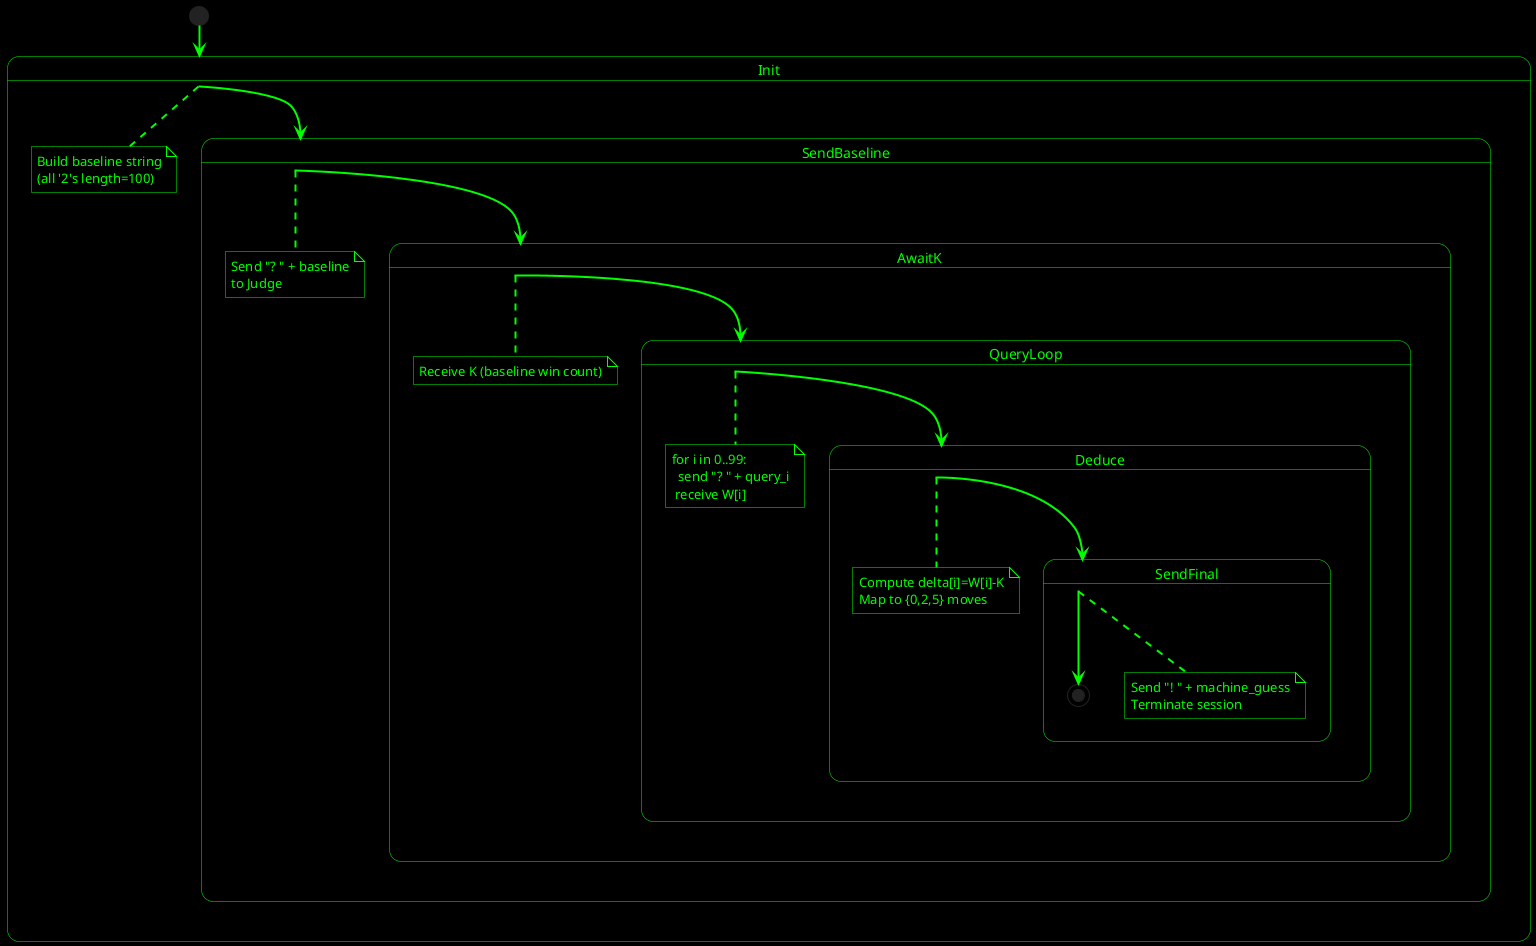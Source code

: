 @startuml TD
skinparam BackgroundColor black
skinparam DefaultFontColor #00FF00
skinparam DefaultFontName 'Liga SFMono Nerd Font'
skinparam StateBorderColor #00FF00
skinparam StateBackgroundColor black
skinparam StateFontColor #00FF00
skinparam ArrowColor #00FF00
skinparam ArrowThickness 2
skinparam NoteBackgroundColor black
skinparam NoteBorderColor #00FF00

[*] --> Init

state Init {
    note right: Build baseline string\n(all '2's length=100)
    Init --> SendBaseline
}

state SendBaseline {
    note right: Send "? " + baseline\nto Judge
    SendBaseline --> AwaitK
}

state AwaitK {
    note right: Receive K (baseline win count)
    AwaitK --> QueryLoop
}

state QueryLoop {
    note right: for i in 0..99:\n  send "? " + query_i\n receive W[i]
    QueryLoop --> Deduce
}

state Deduce {
    note right: Compute delta[i]=W[i]-K\nMap to {0,2,5} moves
    Deduce --> SendFinal
}

state SendFinal {
    note right: Send "! " + machine_guess\nTerminate session
    SendFinal --> [*]
}

@enduml